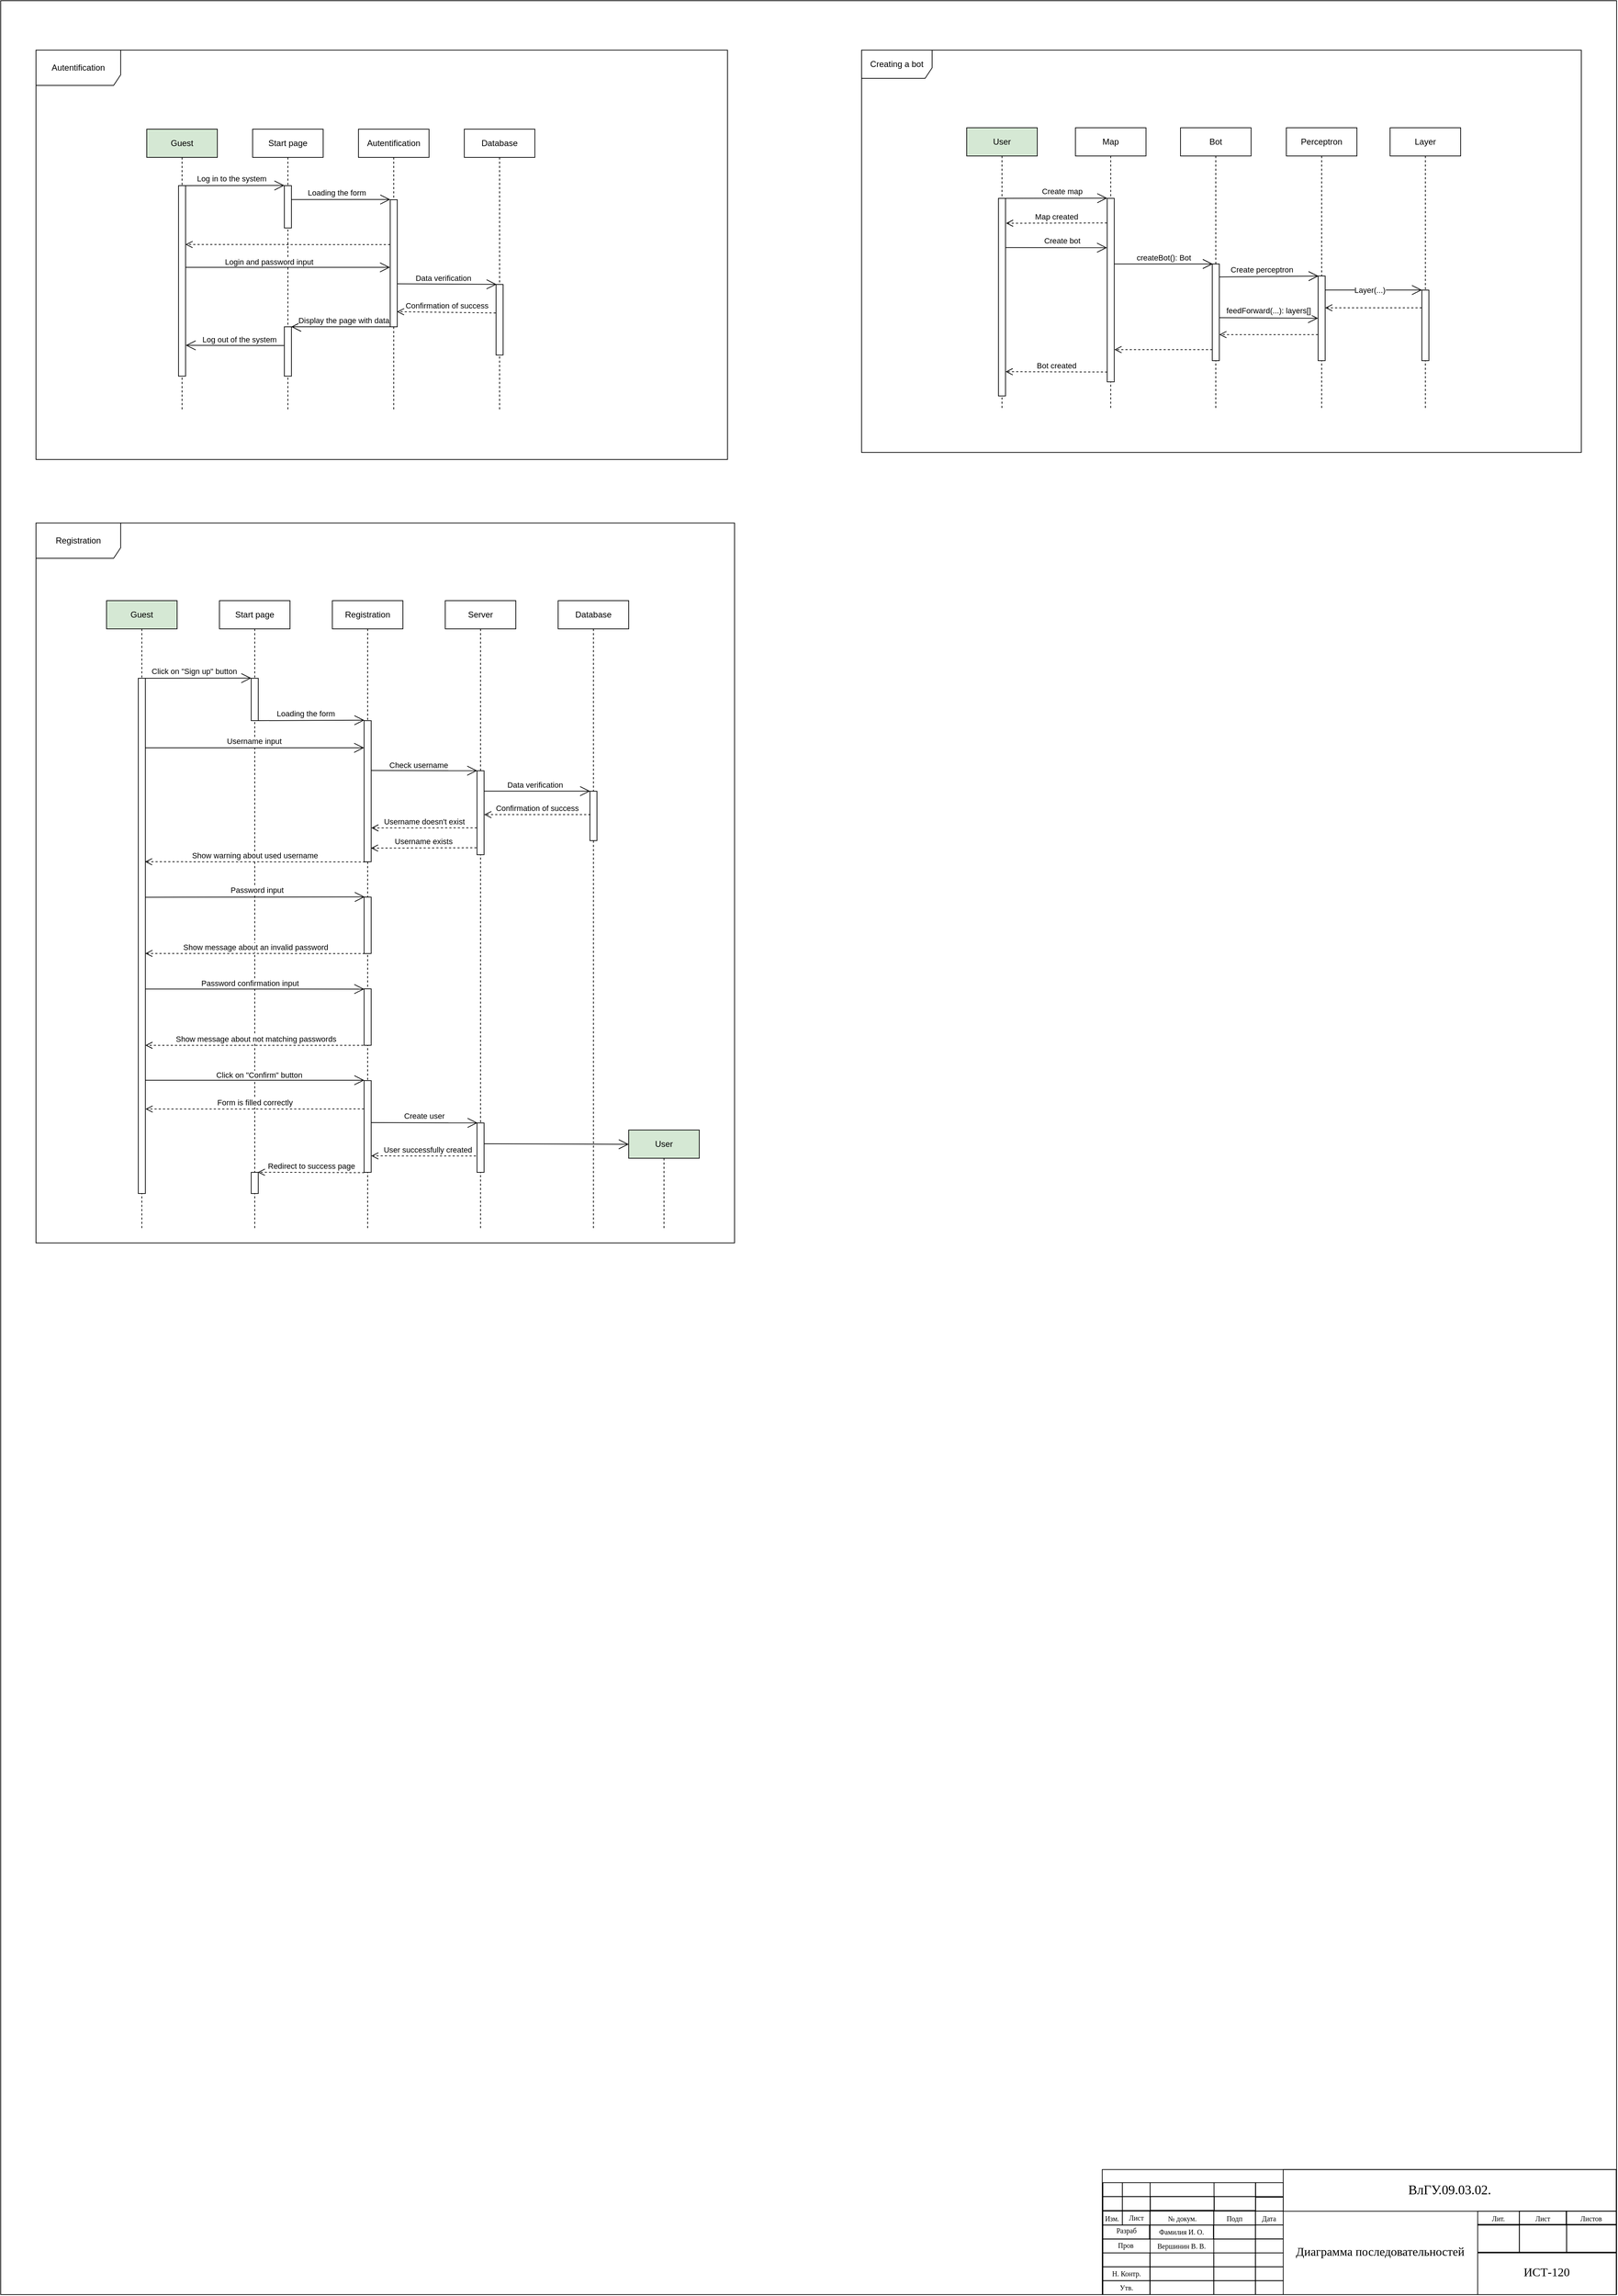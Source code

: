 <mxfile version="20.5.1" type="github">
  <diagram id="C5RBs43oDa-KdzZeNtuy" name="Page-1">
    <mxGraphModel dx="2076" dy="1142" grid="1" gridSize="10" guides="1" tooltips="1" connect="1" arrows="1" fold="1" page="1" pageScale="1" pageWidth="2339" pageHeight="3300" math="0" shadow="0">
      <root>
        <mxCell id="WIyWlLk6GJQsqaUBKTNV-0" />
        <mxCell id="WIyWlLk6GJQsqaUBKTNV-1" parent="WIyWlLk6GJQsqaUBKTNV-0" />
        <mxCell id="TKF7dKA5Q2aCV54tY_aQ-0" value="" style="group;movable=1;resizable=1;rotatable=1;deletable=1;editable=1;connectable=1;" parent="WIyWlLk6GJQsqaUBKTNV-1" vertex="1" connectable="0">
          <mxGeometry x="30" y="20" width="2290.006" height="3250.028" as="geometry" />
        </mxCell>
        <mxCell id="TKF7dKA5Q2aCV54tY_aQ-1" value="" style="rounded=0;whiteSpace=wrap;html=1;fillColor=none;movable=0;resizable=0;rotatable=0;deletable=0;editable=0;connectable=0;" parent="TKF7dKA5Q2aCV54tY_aQ-0" vertex="1">
          <mxGeometry width="2290" height="3250" as="geometry" />
        </mxCell>
        <mxCell id="TKF7dKA5Q2aCV54tY_aQ-2" value="" style="rounded=0;whiteSpace=wrap;html=1;fillColor=none;movable=0;resizable=0;rotatable=0;deletable=0;editable=0;connectable=0;" parent="TKF7dKA5Q2aCV54tY_aQ-0" vertex="1">
          <mxGeometry x="1561.11" y="3072.86" width="728.35" height="177.165" as="geometry" />
        </mxCell>
        <mxCell id="TKF7dKA5Q2aCV54tY_aQ-3" value="" style="rounded=0;whiteSpace=wrap;html=1;fillColor=none;movable=0;resizable=0;rotatable=0;deletable=0;editable=0;connectable=0;" parent="TKF7dKA5Q2aCV54tY_aQ-0" vertex="1">
          <mxGeometry x="1562.01" y="3111.16" width="27.559" height="19.685" as="geometry" />
        </mxCell>
        <mxCell id="TKF7dKA5Q2aCV54tY_aQ-4" value="" style="rounded=0;whiteSpace=wrap;html=1;fillColor=none;movable=0;resizable=0;rotatable=0;deletable=0;editable=0;connectable=0;" parent="TKF7dKA5Q2aCV54tY_aQ-0" vertex="1">
          <mxGeometry x="1562.0" y="3131.67" width="27.559" height="19.685" as="geometry" />
        </mxCell>
        <mxCell id="TKF7dKA5Q2aCV54tY_aQ-5" value="" style="rounded=0;whiteSpace=wrap;html=1;fillColor=none;movable=0;resizable=0;rotatable=0;deletable=0;editable=0;connectable=0;" parent="TKF7dKA5Q2aCV54tY_aQ-0" vertex="1">
          <mxGeometry x="1562.01" y="3091.47" width="27.559" height="19.685" as="geometry" />
        </mxCell>
        <mxCell id="TKF7dKA5Q2aCV54tY_aQ-6" value="" style="rounded=0;whiteSpace=wrap;html=1;fillColor=none;movable=0;resizable=0;rotatable=0;deletable=0;editable=0;connectable=0;" parent="TKF7dKA5Q2aCV54tY_aQ-0" vertex="1">
          <mxGeometry x="1589.57" y="3111.16" width="39.37" height="19.685" as="geometry" />
        </mxCell>
        <mxCell id="TKF7dKA5Q2aCV54tY_aQ-7" value="" style="rounded=0;whiteSpace=wrap;html=1;fillColor=none;movable=0;resizable=0;rotatable=0;deletable=0;editable=0;connectable=0;" parent="TKF7dKA5Q2aCV54tY_aQ-0" vertex="1">
          <mxGeometry x="1589.56" y="3131.67" width="39.37" height="19.685" as="geometry" />
        </mxCell>
        <mxCell id="TKF7dKA5Q2aCV54tY_aQ-8" value="" style="rounded=0;whiteSpace=wrap;html=1;fillColor=none;movable=0;resizable=0;rotatable=0;deletable=0;editable=0;connectable=0;" parent="TKF7dKA5Q2aCV54tY_aQ-0" vertex="1">
          <mxGeometry x="1589.57" y="3091.47" width="39.37" height="19.685" as="geometry" />
        </mxCell>
        <mxCell id="TKF7dKA5Q2aCV54tY_aQ-9" value="" style="rounded=0;whiteSpace=wrap;html=1;fillColor=none;movable=0;resizable=0;rotatable=0;deletable=0;editable=0;connectable=0;" parent="TKF7dKA5Q2aCV54tY_aQ-0" vertex="1">
          <mxGeometry x="1628.94" y="3111.16" width="90.551" height="19.685" as="geometry" />
        </mxCell>
        <mxCell id="TKF7dKA5Q2aCV54tY_aQ-10" value="" style="rounded=0;whiteSpace=wrap;html=1;fillColor=none;movable=0;resizable=0;rotatable=0;deletable=0;editable=0;connectable=0;" parent="TKF7dKA5Q2aCV54tY_aQ-0" vertex="1">
          <mxGeometry x="1629.28" y="3110.94" width="90.551" height="19.685" as="geometry" />
        </mxCell>
        <mxCell id="TKF7dKA5Q2aCV54tY_aQ-11" value="" style="rounded=0;whiteSpace=wrap;html=1;fillColor=none;movable=0;resizable=0;rotatable=0;deletable=0;editable=0;connectable=0;" parent="TKF7dKA5Q2aCV54tY_aQ-0" vertex="1">
          <mxGeometry x="1628.94" y="3091.47" width="90.551" height="19.685" as="geometry" />
        </mxCell>
        <mxCell id="TKF7dKA5Q2aCV54tY_aQ-12" value="" style="rounded=0;whiteSpace=wrap;html=1;fillColor=none;movable=0;resizable=0;rotatable=0;deletable=0;editable=0;connectable=0;" parent="TKF7dKA5Q2aCV54tY_aQ-0" vertex="1">
          <mxGeometry x="1719.49" y="3111.16" width="59.055" height="19.685" as="geometry" />
        </mxCell>
        <mxCell id="TKF7dKA5Q2aCV54tY_aQ-13" value="" style="rounded=0;whiteSpace=wrap;html=1;fillColor=none;movable=0;resizable=0;rotatable=0;deletable=0;editable=0;connectable=0;" parent="TKF7dKA5Q2aCV54tY_aQ-0" vertex="1">
          <mxGeometry x="1719.14" y="3131.67" width="59.055" height="19.685" as="geometry" />
        </mxCell>
        <mxCell id="TKF7dKA5Q2aCV54tY_aQ-14" value="" style="rounded=0;whiteSpace=wrap;html=1;fillColor=none;movable=0;resizable=0;rotatable=0;deletable=0;editable=0;connectable=0;" parent="TKF7dKA5Q2aCV54tY_aQ-0" vertex="1">
          <mxGeometry x="1719.49" y="3091.47" width="59.055" height="19.685" as="geometry" />
        </mxCell>
        <mxCell id="TKF7dKA5Q2aCV54tY_aQ-15" value="" style="rounded=0;whiteSpace=wrap;html=1;fillColor=none;movable=0;resizable=0;rotatable=0;deletable=0;editable=0;connectable=0;" parent="TKF7dKA5Q2aCV54tY_aQ-0" vertex="1">
          <mxGeometry x="1778.21" y="3112" width="39.37" height="19.685" as="geometry" />
        </mxCell>
        <mxCell id="TKF7dKA5Q2aCV54tY_aQ-16" value="" style="rounded=0;whiteSpace=wrap;html=1;fillColor=none;movable=0;resizable=0;rotatable=0;deletable=0;editable=0;connectable=0;" parent="TKF7dKA5Q2aCV54tY_aQ-0" vertex="1">
          <mxGeometry x="1778.2" y="3131.67" width="39.37" height="19.685" as="geometry" />
        </mxCell>
        <mxCell id="TKF7dKA5Q2aCV54tY_aQ-17" value="" style="rounded=0;whiteSpace=wrap;html=1;fillColor=none;movable=0;resizable=0;rotatable=0;deletable=0;editable=0;connectable=0;" parent="TKF7dKA5Q2aCV54tY_aQ-0" vertex="1">
          <mxGeometry x="1778.19" y="3091.47" width="39.37" height="19.685" as="geometry" />
        </mxCell>
        <mxCell id="TKF7dKA5Q2aCV54tY_aQ-18" value="" style="rounded=0;whiteSpace=wrap;html=1;fillColor=none;movable=0;resizable=0;rotatable=0;deletable=0;editable=0;connectable=0;" parent="TKF7dKA5Q2aCV54tY_aQ-0" vertex="1">
          <mxGeometry x="1817.56" y="3072.86" width="472.43" height="59.055" as="geometry" />
        </mxCell>
        <mxCell id="TKF7dKA5Q2aCV54tY_aQ-19" value="Изм." style="text;html=1;strokeColor=none;fillColor=none;align=center;verticalAlign=middle;whiteSpace=wrap;rounded=0;fontFamily=Times New Roman;fontSize=10;movable=0;resizable=0;rotatable=0;deletable=0;editable=0;connectable=0;" parent="TKF7dKA5Q2aCV54tY_aQ-0" vertex="1">
          <mxGeometry x="1561.11" y="3131.66" width="27.559" height="19.685" as="geometry" />
        </mxCell>
        <mxCell id="TKF7dKA5Q2aCV54tY_aQ-20" value="Лист" style="text;html=1;strokeColor=none;fillColor=none;align=center;verticalAlign=middle;whiteSpace=wrap;rounded=0;fontFamily=Times New Roman;fontSize=10;movable=0;resizable=0;rotatable=0;deletable=0;editable=0;connectable=0;" parent="TKF7dKA5Q2aCV54tY_aQ-0" vertex="1">
          <mxGeometry x="1589.91" y="3130.85" width="39.37" height="19.685" as="geometry" />
        </mxCell>
        <mxCell id="TKF7dKA5Q2aCV54tY_aQ-21" value="№ докум." style="text;html=1;strokeColor=none;fillColor=none;align=center;verticalAlign=middle;whiteSpace=wrap;rounded=0;fontFamily=Times New Roman;fontSize=10;movable=0;resizable=0;rotatable=0;deletable=0;editable=0;connectable=0;" parent="TKF7dKA5Q2aCV54tY_aQ-0" vertex="1">
          <mxGeometry x="1629.28" y="3131.66" width="90.551" height="19.68" as="geometry" />
        </mxCell>
        <mxCell id="TKF7dKA5Q2aCV54tY_aQ-22" value="Подп" style="text;html=1;strokeColor=none;fillColor=none;align=center;verticalAlign=middle;whiteSpace=wrap;rounded=0;fontFamily=Times New Roman;fontSize=10;movable=0;resizable=0;rotatable=0;deletable=0;editable=0;connectable=0;" parent="TKF7dKA5Q2aCV54tY_aQ-0" vertex="1">
          <mxGeometry x="1718.59" y="3131.93" width="59.055" height="19.68" as="geometry" />
        </mxCell>
        <mxCell id="TKF7dKA5Q2aCV54tY_aQ-23" value="Дата" style="text;html=1;strokeColor=none;fillColor=none;align=center;verticalAlign=middle;whiteSpace=wrap;rounded=0;fontFamily=Times New Roman;fontSize=10;movable=0;resizable=0;rotatable=0;deletable=0;editable=0;connectable=0;" parent="TKF7dKA5Q2aCV54tY_aQ-0" vertex="1">
          <mxGeometry x="1778.19" y="3131.93" width="39.37" height="19.685" as="geometry" />
        </mxCell>
        <mxCell id="TKF7dKA5Q2aCV54tY_aQ-24" value="" style="rounded=0;whiteSpace=wrap;html=1;fillColor=none;movable=0;resizable=0;rotatable=0;deletable=0;editable=0;connectable=0;" parent="TKF7dKA5Q2aCV54tY_aQ-0" vertex="1">
          <mxGeometry x="1562" y="3151.6" width="66.929" height="19.68" as="geometry" />
        </mxCell>
        <mxCell id="TKF7dKA5Q2aCV54tY_aQ-25" value="" style="rounded=0;whiteSpace=wrap;html=1;fillColor=none;movable=0;resizable=0;rotatable=0;deletable=0;editable=0;connectable=0;" parent="TKF7dKA5Q2aCV54tY_aQ-0" vertex="1">
          <mxGeometry x="1562" y="3171.28" width="66.929" height="19.68" as="geometry" />
        </mxCell>
        <mxCell id="TKF7dKA5Q2aCV54tY_aQ-26" value="" style="rounded=0;whiteSpace=wrap;html=1;fillColor=none;movable=0;resizable=0;rotatable=0;deletable=0;editable=0;connectable=0;" parent="TKF7dKA5Q2aCV54tY_aQ-0" vertex="1">
          <mxGeometry x="1562" y="3190.96" width="66.929" height="19.68" as="geometry" />
        </mxCell>
        <mxCell id="TKF7dKA5Q2aCV54tY_aQ-27" value="" style="rounded=0;whiteSpace=wrap;html=1;fillColor=none;movable=0;resizable=0;rotatable=0;deletable=0;editable=0;connectable=0;" parent="TKF7dKA5Q2aCV54tY_aQ-0" vertex="1">
          <mxGeometry x="1562" y="3210.64" width="66.929" height="19.68" as="geometry" />
        </mxCell>
        <mxCell id="TKF7dKA5Q2aCV54tY_aQ-28" value="" style="rounded=0;whiteSpace=wrap;html=1;fillColor=none;movable=0;resizable=0;rotatable=0;deletable=0;editable=0;connectable=0;" parent="TKF7dKA5Q2aCV54tY_aQ-0" vertex="1">
          <mxGeometry x="1562" y="3230.32" width="66.929" height="19.68" as="geometry" />
        </mxCell>
        <mxCell id="TKF7dKA5Q2aCV54tY_aQ-29" value="" style="rounded=0;whiteSpace=wrap;html=1;fillColor=none;movable=0;resizable=0;rotatable=0;deletable=0;editable=0;connectable=0;" parent="TKF7dKA5Q2aCV54tY_aQ-0" vertex="1">
          <mxGeometry x="1628.6" y="3131.67" width="90.551" height="19.68" as="geometry" />
        </mxCell>
        <mxCell id="TKF7dKA5Q2aCV54tY_aQ-30" value="" style="rounded=0;whiteSpace=wrap;html=1;fillColor=none;movable=0;resizable=0;rotatable=0;deletable=0;editable=0;connectable=0;" parent="TKF7dKA5Q2aCV54tY_aQ-0" vertex="1">
          <mxGeometry x="1628.59" y="3190.96" width="90.551" height="19.68" as="geometry" />
        </mxCell>
        <mxCell id="TKF7dKA5Q2aCV54tY_aQ-31" value="" style="rounded=0;whiteSpace=wrap;html=1;fillColor=none;movable=0;resizable=0;rotatable=0;deletable=0;editable=0;connectable=0;" parent="TKF7dKA5Q2aCV54tY_aQ-0" vertex="1">
          <mxGeometry x="1628.59" y="3210.64" width="90.551" height="19.68" as="geometry" />
        </mxCell>
        <mxCell id="TKF7dKA5Q2aCV54tY_aQ-32" value="" style="rounded=0;whiteSpace=wrap;html=1;fillColor=none;movable=0;resizable=0;rotatable=0;deletable=0;editable=0;connectable=0;" parent="TKF7dKA5Q2aCV54tY_aQ-0" vertex="1">
          <mxGeometry x="1628.59" y="3230.32" width="90.551" height="19.68" as="geometry" />
        </mxCell>
        <mxCell id="TKF7dKA5Q2aCV54tY_aQ-33" value="" style="rounded=0;whiteSpace=wrap;html=1;fillColor=none;movable=0;resizable=0;rotatable=0;deletable=0;editable=0;connectable=0;" parent="TKF7dKA5Q2aCV54tY_aQ-0" vertex="1">
          <mxGeometry x="1719.15" y="3151.61" width="59.055" height="19.68" as="geometry" />
        </mxCell>
        <mxCell id="TKF7dKA5Q2aCV54tY_aQ-34" value="" style="rounded=0;whiteSpace=wrap;html=1;fillColor=none;movable=0;resizable=0;rotatable=0;deletable=0;editable=0;connectable=0;" parent="TKF7dKA5Q2aCV54tY_aQ-0" vertex="1">
          <mxGeometry x="1719.14" y="3171.28" width="59.055" height="19.68" as="geometry" />
        </mxCell>
        <mxCell id="TKF7dKA5Q2aCV54tY_aQ-35" value="" style="rounded=0;whiteSpace=wrap;html=1;fillColor=none;movable=0;resizable=0;rotatable=0;deletable=0;editable=0;connectable=0;" parent="TKF7dKA5Q2aCV54tY_aQ-0" vertex="1">
          <mxGeometry x="1719.14" y="3190.96" width="59.055" height="19.68" as="geometry" />
        </mxCell>
        <mxCell id="TKF7dKA5Q2aCV54tY_aQ-36" value="" style="rounded=0;whiteSpace=wrap;html=1;fillColor=none;movable=0;resizable=0;rotatable=0;deletable=0;editable=0;connectable=0;" parent="TKF7dKA5Q2aCV54tY_aQ-0" vertex="1">
          <mxGeometry x="1719.14" y="3210.64" width="59.055" height="19.68" as="geometry" />
        </mxCell>
        <mxCell id="TKF7dKA5Q2aCV54tY_aQ-37" value="" style="rounded=0;whiteSpace=wrap;html=1;fillColor=none;movable=0;resizable=0;rotatable=0;deletable=0;editable=0;connectable=0;" parent="TKF7dKA5Q2aCV54tY_aQ-0" vertex="1">
          <mxGeometry x="1719.14" y="3230.32" width="59.055" height="19.68" as="geometry" />
        </mxCell>
        <mxCell id="TKF7dKA5Q2aCV54tY_aQ-38" value="" style="rounded=0;whiteSpace=wrap;html=1;fillColor=none;movable=0;resizable=0;rotatable=0;deletable=0;editable=0;connectable=0;" parent="TKF7dKA5Q2aCV54tY_aQ-0" vertex="1">
          <mxGeometry x="1778.19" y="3151.35" width="39.37" height="19.68" as="geometry" />
        </mxCell>
        <mxCell id="TKF7dKA5Q2aCV54tY_aQ-39" value="" style="rounded=0;whiteSpace=wrap;html=1;fillColor=none;movable=0;resizable=0;rotatable=0;deletable=0;editable=0;connectable=0;" parent="TKF7dKA5Q2aCV54tY_aQ-0" vertex="1">
          <mxGeometry x="1778.2" y="3171.28" width="39.37" height="19.68" as="geometry" />
        </mxCell>
        <mxCell id="TKF7dKA5Q2aCV54tY_aQ-40" value="" style="rounded=0;whiteSpace=wrap;html=1;fillColor=none;movable=0;resizable=0;rotatable=0;deletable=0;editable=0;connectable=0;" parent="TKF7dKA5Q2aCV54tY_aQ-0" vertex="1">
          <mxGeometry x="1778.2" y="3190.96" width="39.37" height="19.68" as="geometry" />
        </mxCell>
        <mxCell id="TKF7dKA5Q2aCV54tY_aQ-41" value="" style="rounded=0;whiteSpace=wrap;html=1;fillColor=none;movable=0;resizable=0;rotatable=0;deletable=0;editable=0;connectable=0;" parent="TKF7dKA5Q2aCV54tY_aQ-0" vertex="1">
          <mxGeometry x="1778.2" y="3210.64" width="39.37" height="19.68" as="geometry" />
        </mxCell>
        <mxCell id="TKF7dKA5Q2aCV54tY_aQ-42" value="" style="rounded=0;whiteSpace=wrap;html=1;fillColor=none;movable=0;resizable=0;rotatable=0;deletable=0;editable=0;connectable=0;" parent="TKF7dKA5Q2aCV54tY_aQ-0" vertex="1">
          <mxGeometry x="1778.2" y="3230.32" width="39.37" height="19.68" as="geometry" />
        </mxCell>
        <mxCell id="TKF7dKA5Q2aCV54tY_aQ-43" value="" style="rounded=0;whiteSpace=wrap;html=1;fontFamily=Times New Roman;fontSize=10;fillColor=none;movable=0;resizable=0;rotatable=0;deletable=0;editable=0;connectable=0;" parent="TKF7dKA5Q2aCV54tY_aQ-0" vertex="1">
          <mxGeometry x="2218.59" y="3131.68" width="70.866" height="19.685" as="geometry" />
        </mxCell>
        <mxCell id="TKF7dKA5Q2aCV54tY_aQ-44" value="" style="rounded=0;whiteSpace=wrap;html=1;fontFamily=Times New Roman;fontSize=10;fillColor=none;movable=0;resizable=0;rotatable=0;deletable=0;editable=0;connectable=0;" parent="TKF7dKA5Q2aCV54tY_aQ-0" vertex="1">
          <mxGeometry x="2219.14" y="3150.53" width="70.866" height="39.37" as="geometry" />
        </mxCell>
        <mxCell id="TKF7dKA5Q2aCV54tY_aQ-45" value="" style="rounded=0;whiteSpace=wrap;html=1;fontFamily=Times New Roman;fontSize=10;fillColor=none;movable=0;resizable=0;rotatable=0;deletable=0;editable=0;connectable=0;" parent="TKF7dKA5Q2aCV54tY_aQ-0" vertex="1">
          <mxGeometry x="2152.23" y="3131.68" width="66.929" height="19.685" as="geometry" />
        </mxCell>
        <mxCell id="TKF7dKA5Q2aCV54tY_aQ-46" value="" style="rounded=0;whiteSpace=wrap;html=1;fontFamily=Times New Roman;fontSize=10;fillColor=none;movable=0;resizable=0;rotatable=0;deletable=0;editable=0;connectable=0;" parent="TKF7dKA5Q2aCV54tY_aQ-0" vertex="1">
          <mxGeometry x="2152.21" y="3150.53" width="66.929" height="39.37" as="geometry" />
        </mxCell>
        <mxCell id="TKF7dKA5Q2aCV54tY_aQ-47" value="" style="rounded=0;whiteSpace=wrap;html=1;fontFamily=Times New Roman;fontSize=10;fillColor=none;movable=0;resizable=0;rotatable=0;deletable=0;editable=0;connectable=0;" parent="TKF7dKA5Q2aCV54tY_aQ-0" vertex="1">
          <mxGeometry x="2093.18" y="3131.92" width="59.055" height="19.685" as="geometry" />
        </mxCell>
        <mxCell id="TKF7dKA5Q2aCV54tY_aQ-48" value="" style="rounded=0;whiteSpace=wrap;html=1;fontFamily=Times New Roman;fontSize=10;fillColor=none;movable=0;resizable=0;rotatable=0;deletable=0;editable=0;connectable=0;" parent="TKF7dKA5Q2aCV54tY_aQ-0" vertex="1">
          <mxGeometry x="2093.16" y="3150.53" width="59.05" height="39.37" as="geometry" />
        </mxCell>
        <mxCell id="TKF7dKA5Q2aCV54tY_aQ-49" value="" style="rounded=0;whiteSpace=wrap;html=1;fontFamily=Times New Roman;fontSize=10;fillColor=none;movable=0;resizable=0;rotatable=0;deletable=0;editable=0;connectable=0;" parent="TKF7dKA5Q2aCV54tY_aQ-0" vertex="1">
          <mxGeometry x="2093.14" y="3190.97" width="196.85" height="59.055" as="geometry" />
        </mxCell>
        <mxCell id="TKF7dKA5Q2aCV54tY_aQ-50" value="Разраб" style="text;html=1;strokeColor=none;fillColor=none;align=center;verticalAlign=middle;whiteSpace=wrap;rounded=0;fontFamily=Times New Roman;fontSize=10;movable=0;resizable=0;rotatable=0;deletable=0;editable=0;connectable=0;" parent="TKF7dKA5Q2aCV54tY_aQ-0" vertex="1">
          <mxGeometry x="1562.35" y="3149.47" width="66.929" height="19.68" as="geometry" />
        </mxCell>
        <mxCell id="TKF7dKA5Q2aCV54tY_aQ-51" value="Пров" style="text;html=1;strokeColor=none;fillColor=none;align=center;verticalAlign=middle;whiteSpace=wrap;rounded=0;fontFamily=Times New Roman;fontSize=10;movable=0;resizable=0;rotatable=0;deletable=0;editable=0;connectable=0;" parent="TKF7dKA5Q2aCV54tY_aQ-0" vertex="1">
          <mxGeometry x="1561.107" y="3170.217" width="66.929" height="19.68" as="geometry" />
        </mxCell>
        <mxCell id="TKF7dKA5Q2aCV54tY_aQ-52" value="Н. Контр." style="text;html=1;strokeColor=none;fillColor=none;align=center;verticalAlign=middle;whiteSpace=wrap;rounded=0;fontFamily=Times New Roman;fontSize=10;movable=0;resizable=0;rotatable=0;deletable=0;editable=0;connectable=0;" parent="TKF7dKA5Q2aCV54tY_aQ-0" vertex="1">
          <mxGeometry x="1562.001" y="3210.641" width="66.929" height="19.68" as="geometry" />
        </mxCell>
        <mxCell id="TKF7dKA5Q2aCV54tY_aQ-53" value="Утв." style="text;html=1;strokeColor=none;fillColor=none;align=center;verticalAlign=middle;whiteSpace=wrap;rounded=0;fontFamily=Times New Roman;fontSize=10;movable=0;resizable=0;rotatable=0;deletable=0;editable=0;connectable=0;" parent="TKF7dKA5Q2aCV54tY_aQ-0" vertex="1">
          <mxGeometry x="1562.008" y="3230.348" width="66.929" height="19.68" as="geometry" />
        </mxCell>
        <mxCell id="TKF7dKA5Q2aCV54tY_aQ-54" value="Лит." style="text;html=1;strokeColor=none;fillColor=none;align=center;verticalAlign=middle;whiteSpace=wrap;rounded=0;fontFamily=Times New Roman;fontSize=10;movable=0;resizable=0;rotatable=0;deletable=0;editable=0;connectable=0;" parent="TKF7dKA5Q2aCV54tY_aQ-0" vertex="1">
          <mxGeometry x="2093.18" y="3131.93" width="59.055" height="19.68" as="geometry" />
        </mxCell>
        <mxCell id="TKF7dKA5Q2aCV54tY_aQ-55" value="Лист" style="text;html=1;strokeColor=none;fillColor=none;align=center;verticalAlign=middle;whiteSpace=wrap;rounded=0;fontFamily=Times New Roman;fontSize=10;movable=0;resizable=0;rotatable=0;deletable=0;editable=0;connectable=0;" parent="TKF7dKA5Q2aCV54tY_aQ-0" vertex="1">
          <mxGeometry x="2152.232" y="3131.682" width="66.929" height="19.68" as="geometry" />
        </mxCell>
        <mxCell id="TKF7dKA5Q2aCV54tY_aQ-56" value="Листов" style="text;html=1;strokeColor=none;fillColor=none;align=center;verticalAlign=middle;whiteSpace=wrap;rounded=0;fontFamily=Times New Roman;fontSize=10;movable=0;resizable=0;rotatable=0;deletable=0;editable=0;connectable=0;" parent="TKF7dKA5Q2aCV54tY_aQ-0" vertex="1">
          <mxGeometry x="2219.16" y="3131.68" width="69.75" height="19.68" as="geometry" />
        </mxCell>
        <mxCell id="TKF7dKA5Q2aCV54tY_aQ-57" value="" style="rounded=0;whiteSpace=wrap;html=1;fillColor=none;movable=0;resizable=0;rotatable=0;deletable=0;editable=0;connectable=0;" parent="TKF7dKA5Q2aCV54tY_aQ-0" vertex="1">
          <mxGeometry x="1628.04" y="3151.61" width="90.551" height="19.685" as="geometry" />
        </mxCell>
        <mxCell id="TKF7dKA5Q2aCV54tY_aQ-58" value="Вершинин В. В." style="text;html=1;strokeColor=none;fillColor=none;align=center;verticalAlign=middle;whiteSpace=wrap;rounded=0;fontFamily=Times New Roman;fontSize=10;movable=0;resizable=0;rotatable=0;deletable=0;editable=0;connectable=0;" parent="TKF7dKA5Q2aCV54tY_aQ-0" vertex="1">
          <mxGeometry x="1629.28" y="3171.03" width="88.74" height="19.68" as="geometry" />
        </mxCell>
        <mxCell id="TKF7dKA5Q2aCV54tY_aQ-59" value="Фамилия И. О." style="text;html=1;strokeColor=none;fillColor=none;align=center;verticalAlign=middle;whiteSpace=wrap;rounded=0;fontFamily=Times New Roman;fontSize=10;movable=0;resizable=0;rotatable=0;deletable=0;editable=0;connectable=0;" parent="TKF7dKA5Q2aCV54tY_aQ-0" vertex="1">
          <mxGeometry x="1628.597" y="3151.337" width="88.74" height="19.68" as="geometry" />
        </mxCell>
        <mxCell id="TKF7dKA5Q2aCV54tY_aQ-60" value="&lt;span style=&quot;font-size: 14.0pt ; line-height: 150% ; font-family: &amp;quot;times new roman&amp;quot; , serif&quot;&gt;ВлГУ.09.03.02.&lt;/span&gt;" style="text;html=1;strokeColor=none;fillColor=none;align=center;verticalAlign=middle;whiteSpace=wrap;rounded=0;fontFamily=Times New Roman;fontSize=10;movable=0;resizable=0;rotatable=0;deletable=0;editable=0;connectable=0;" parent="TKF7dKA5Q2aCV54tY_aQ-0" vertex="1">
          <mxGeometry x="1817.56" y="3072.86" width="471.33" height="56.74" as="geometry" />
        </mxCell>
        <mxCell id="TKF7dKA5Q2aCV54tY_aQ-61" value="&lt;font style=&quot;font-size: 17px;&quot;&gt;ИСТ-120&lt;/font&gt;" style="text;html=1;strokeColor=none;fillColor=none;align=center;verticalAlign=middle;whiteSpace=wrap;rounded=0;fontFamily=Times New Roman;fontSize=10;movable=0;resizable=0;rotatable=0;deletable=0;editable=0;connectable=0;" parent="TKF7dKA5Q2aCV54tY_aQ-0" vertex="1">
          <mxGeometry x="2093.18" y="3189.9" width="195.71" height="57.81" as="geometry" />
        </mxCell>
        <mxCell id="TKF7dKA5Q2aCV54tY_aQ-62" value="&lt;font style=&quot;font-size: 17px&quot;&gt;Диаграмма последовательностей&lt;br&gt;&lt;/font&gt;" style="text;html=1;strokeColor=none;fillColor=none;align=center;verticalAlign=middle;whiteSpace=wrap;rounded=0;fontFamily=Times New Roman;fontSize=10;movable=0;resizable=0;rotatable=0;deletable=0;editable=0;connectable=0;" parent="TKF7dKA5Q2aCV54tY_aQ-0" vertex="1">
          <mxGeometry x="1817.58" y="3131.93" width="274.46" height="116.09" as="geometry" />
        </mxCell>
        <mxCell id="MY5WHlQzB3We_lp6xytC-0" value="Creating a bot" style="shape=umlFrame;whiteSpace=wrap;html=1;strokeColor=#000000;movable=1;resizable=1;rotatable=1;deletable=1;editable=1;connectable=1;width=100;height=40;" parent="TKF7dKA5Q2aCV54tY_aQ-0" vertex="1">
          <mxGeometry x="1220" y="70" width="1020" height="570" as="geometry" />
        </mxCell>
        <mxCell id="MY5WHlQzB3We_lp6xytC-1" value="User" style="shape=umlLifeline;perimeter=lifelinePerimeter;whiteSpace=wrap;html=1;container=1;collapsible=0;recursiveResize=0;outlineConnect=0;fillColor=#d5e8d4;strokeColor=#000000;" parent="TKF7dKA5Q2aCV54tY_aQ-0" vertex="1">
          <mxGeometry x="1369" y="180" width="100" height="400" as="geometry" />
        </mxCell>
        <mxCell id="MY5WHlQzB3We_lp6xytC-2" value="" style="html=1;points=[];perimeter=orthogonalPerimeter;strokeColor=#000000;" parent="MY5WHlQzB3We_lp6xytC-1" vertex="1">
          <mxGeometry x="45" y="100" width="10" height="280" as="geometry" />
        </mxCell>
        <mxCell id="MY5WHlQzB3We_lp6xytC-24" value="Bot" style="shape=umlLifeline;perimeter=lifelinePerimeter;whiteSpace=wrap;html=1;container=1;collapsible=0;recursiveResize=0;outlineConnect=0;strokeColor=#000000;" parent="TKF7dKA5Q2aCV54tY_aQ-0" vertex="1">
          <mxGeometry x="1672" y="180" width="100" height="400" as="geometry" />
        </mxCell>
        <mxCell id="MY5WHlQzB3We_lp6xytC-27" value="" style="html=1;points=[];perimeter=orthogonalPerimeter;" parent="MY5WHlQzB3We_lp6xytC-24" vertex="1">
          <mxGeometry x="45" y="193" width="10" height="137" as="geometry" />
        </mxCell>
        <mxCell id="MY5WHlQzB3We_lp6xytC-25" value="Map" style="shape=umlLifeline;perimeter=lifelinePerimeter;whiteSpace=wrap;html=1;container=1;collapsible=0;recursiveResize=0;outlineConnect=0;" parent="TKF7dKA5Q2aCV54tY_aQ-0" vertex="1">
          <mxGeometry x="1523.11" y="180" width="100" height="400" as="geometry" />
        </mxCell>
        <mxCell id="MY5WHlQzB3We_lp6xytC-26" value="" style="html=1;points=[];perimeter=orthogonalPerimeter;" parent="MY5WHlQzB3We_lp6xytC-25" vertex="1">
          <mxGeometry x="44.99" y="100" width="10" height="260" as="geometry" />
        </mxCell>
        <mxCell id="MY5WHlQzB3We_lp6xytC-28" value="" style="endArrow=open;endFill=1;endSize=12;html=1;rounded=0;exitX=0.908;exitY=0;exitDx=0;exitDy=0;exitPerimeter=0;entryX=0.003;entryY=-0.001;entryDx=0;entryDy=0;entryPerimeter=0;" parent="TKF7dKA5Q2aCV54tY_aQ-0" source="MY5WHlQzB3We_lp6xytC-2" target="MY5WHlQzB3We_lp6xytC-26" edge="1">
          <mxGeometry width="160" relative="1" as="geometry">
            <mxPoint x="1365.26" y="299" as="sourcePoint" />
            <mxPoint x="1505.66" y="298.9" as="targetPoint" />
          </mxGeometry>
        </mxCell>
        <mxCell id="MY5WHlQzB3We_lp6xytC-29" value="Create map" style="edgeLabel;html=1;align=center;verticalAlign=middle;resizable=0;points=[];" parent="MY5WHlQzB3We_lp6xytC-28" vertex="1" connectable="0">
          <mxGeometry x="0.207" relative="1" as="geometry">
            <mxPoint x="-7" y="-10" as="offset" />
          </mxGeometry>
        </mxCell>
        <mxCell id="MY5WHlQzB3We_lp6xytC-30" value="createBot(): Bot" style="html=1;verticalAlign=bottom;endArrow=open;endSize=12;rounded=0;entryX=0.074;entryY=0;entryDx=0;entryDy=0;entryPerimeter=0;" parent="TKF7dKA5Q2aCV54tY_aQ-0" source="MY5WHlQzB3We_lp6xytC-26" target="MY5WHlQzB3We_lp6xytC-27" edge="1">
          <mxGeometry relative="1" as="geometry">
            <mxPoint x="1579" y="373" as="sourcePoint" />
            <mxPoint x="1662" y="349" as="targetPoint" />
          </mxGeometry>
        </mxCell>
        <mxCell id="MY5WHlQzB3We_lp6xytC-31" value="Perceptron" style="shape=umlLifeline;perimeter=lifelinePerimeter;whiteSpace=wrap;html=1;container=1;collapsible=0;recursiveResize=0;outlineConnect=0;strokeColor=#000000;" parent="TKF7dKA5Q2aCV54tY_aQ-0" vertex="1">
          <mxGeometry x="1822" y="180" width="100" height="400" as="geometry" />
        </mxCell>
        <mxCell id="MY5WHlQzB3We_lp6xytC-32" value="" style="html=1;points=[];perimeter=orthogonalPerimeter;strokeColor=#000000;" parent="MY5WHlQzB3We_lp6xytC-31" vertex="1">
          <mxGeometry x="45" y="210" width="10" height="120" as="geometry" />
        </mxCell>
        <mxCell id="MY5WHlQzB3We_lp6xytC-33" value="" style="endArrow=open;endFill=1;endSize=12;html=1;rounded=0;entryX=0.062;entryY=0.001;entryDx=0;entryDy=0;entryPerimeter=0;exitX=0.97;exitY=0.134;exitDx=0;exitDy=0;exitPerimeter=0;" parent="TKF7dKA5Q2aCV54tY_aQ-0" source="MY5WHlQzB3We_lp6xytC-27" target="MY5WHlQzB3We_lp6xytC-32" edge="1">
          <mxGeometry width="160" relative="1" as="geometry">
            <mxPoint x="1840" y="390" as="sourcePoint" />
            <mxPoint x="1655.84" y="378.91" as="targetPoint" />
          </mxGeometry>
        </mxCell>
        <mxCell id="MY5WHlQzB3We_lp6xytC-35" value="Create perceptron" style="edgeLabel;html=1;align=center;verticalAlign=middle;resizable=0;points=[];" parent="MY5WHlQzB3We_lp6xytC-33" vertex="1" connectable="0">
          <mxGeometry x="-0.129" relative="1" as="geometry">
            <mxPoint x="-1" y="-10" as="offset" />
          </mxGeometry>
        </mxCell>
        <mxCell id="MY5WHlQzB3We_lp6xytC-39" value="" style="endArrow=open;endFill=1;endSize=12;html=1;rounded=0;exitX=1.022;exitY=0.556;exitDx=0;exitDy=0;exitPerimeter=0;entryX=-0.011;entryY=0.499;entryDx=0;entryDy=0;entryPerimeter=0;" parent="TKF7dKA5Q2aCV54tY_aQ-0" source="MY5WHlQzB3We_lp6xytC-27" target="MY5WHlQzB3We_lp6xytC-32" edge="1">
          <mxGeometry width="160" relative="1" as="geometry">
            <mxPoint x="1840" y="450" as="sourcePoint" />
            <mxPoint x="1870" y="450" as="targetPoint" />
          </mxGeometry>
        </mxCell>
        <mxCell id="MY5WHlQzB3We_lp6xytC-40" value="feedForward(...): layers[]&amp;nbsp;" style="edgeLabel;html=1;align=center;verticalAlign=middle;resizable=0;points=[];" parent="MY5WHlQzB3We_lp6xytC-39" vertex="1" connectable="0">
          <mxGeometry x="0.185" y="-1" relative="1" as="geometry">
            <mxPoint x="-12" y="-12" as="offset" />
          </mxGeometry>
        </mxCell>
        <mxCell id="MY5WHlQzB3We_lp6xytC-41" value="Bot created" style="html=1;verticalAlign=bottom;endArrow=open;dashed=1;endSize=8;rounded=0;exitX=0.002;exitY=0.667;exitDx=0;exitDy=0;exitPerimeter=0;entryX=1.014;entryY=0.57;entryDx=0;entryDy=0;entryPerimeter=0;" parent="TKF7dKA5Q2aCV54tY_aQ-0" edge="1">
          <mxGeometry relative="1" as="geometry">
            <mxPoint x="1568.12" y="526.08" as="sourcePoint" />
            <mxPoint x="1424.14" y="525.6" as="targetPoint" />
          </mxGeometry>
        </mxCell>
        <mxCell id="MY5WHlQzB3We_lp6xytC-42" value="" style="endArrow=open;endFill=1;endSize=12;html=1;rounded=0;exitX=0.991;exitY=0.249;exitDx=0;exitDy=0;exitPerimeter=0;entryX=-0.031;entryY=0.269;entryDx=0;entryDy=0;entryPerimeter=0;" parent="TKF7dKA5Q2aCV54tY_aQ-0" target="MY5WHlQzB3We_lp6xytC-26" edge="1">
          <mxGeometry width="160" relative="1" as="geometry">
            <mxPoint x="1423.91" y="349.72" as="sourcePoint" />
            <mxPoint x="1568.39" y="349.78" as="targetPoint" />
          </mxGeometry>
        </mxCell>
        <mxCell id="MY5WHlQzB3We_lp6xytC-43" value="Create bot" style="edgeLabel;html=1;align=center;verticalAlign=middle;resizable=0;points=[];" parent="MY5WHlQzB3We_lp6xytC-42" vertex="1" connectable="0">
          <mxGeometry x="0.207" relative="1" as="geometry">
            <mxPoint x="-7" y="-10" as="offset" />
          </mxGeometry>
        </mxCell>
        <mxCell id="MY5WHlQzB3We_lp6xytC-44" value="Map created" style="html=1;verticalAlign=bottom;endArrow=open;dashed=1;endSize=8;rounded=0;exitX=-0.031;exitY=0.134;exitDx=0;exitDy=0;exitPerimeter=0;entryX=1.066;entryY=0.126;entryDx=0;entryDy=0;entryPerimeter=0;" parent="TKF7dKA5Q2aCV54tY_aQ-0" source="MY5WHlQzB3We_lp6xytC-26" edge="1">
          <mxGeometry relative="1" as="geometry">
            <mxPoint x="1567.58" y="317.16" as="sourcePoint" />
            <mxPoint x="1424.66" y="315.28" as="targetPoint" />
          </mxGeometry>
        </mxCell>
        <mxCell id="jLgdzQRf87adF8g03KyK-0" value="Autentification" style="shape=umlFrame;whiteSpace=wrap;html=1;width=120;height=50;movable=1;resizable=1;rotatable=1;deletable=1;editable=1;connectable=1;" parent="TKF7dKA5Q2aCV54tY_aQ-0" vertex="1">
          <mxGeometry x="50" y="70" width="980" height="580" as="geometry" />
        </mxCell>
        <mxCell id="jLgdzQRf87adF8g03KyK-2" value="Start page" style="shape=umlLifeline;perimeter=lifelinePerimeter;whiteSpace=wrap;html=1;container=1;collapsible=0;recursiveResize=0;outlineConnect=0;strokeColor=#000000;" parent="TKF7dKA5Q2aCV54tY_aQ-0" vertex="1">
          <mxGeometry x="357" y="182" width="100" height="398" as="geometry" />
        </mxCell>
        <mxCell id="jLgdzQRf87adF8g03KyK-6" value="" style="html=1;points=[];perimeter=orthogonalPerimeter;strokeColor=#000000;" parent="jLgdzQRf87adF8g03KyK-2" vertex="1">
          <mxGeometry x="45" y="80" width="10" height="60" as="geometry" />
        </mxCell>
        <mxCell id="jLgdzQRf87adF8g03KyK-3" value="Autentification" style="shape=umlLifeline;perimeter=lifelinePerimeter;whiteSpace=wrap;html=1;container=1;collapsible=0;recursiveResize=0;outlineConnect=0;strokeColor=#000000;" parent="TKF7dKA5Q2aCV54tY_aQ-0" vertex="1">
          <mxGeometry x="507" y="182" width="100" height="398" as="geometry" />
        </mxCell>
        <mxCell id="jLgdzQRf87adF8g03KyK-10" value="" style="html=1;points=[];perimeter=orthogonalPerimeter;strokeColor=#000000;" parent="jLgdzQRf87adF8g03KyK-3" vertex="1">
          <mxGeometry x="45" y="100" width="10" height="180" as="geometry" />
        </mxCell>
        <mxCell id="jLgdzQRf87adF8g03KyK-4" value="Database" style="shape=umlLifeline;perimeter=lifelinePerimeter;whiteSpace=wrap;html=1;container=1;collapsible=0;recursiveResize=0;outlineConnect=0;strokeColor=#000000;" parent="TKF7dKA5Q2aCV54tY_aQ-0" vertex="1">
          <mxGeometry x="657" y="182" width="100" height="398" as="geometry" />
        </mxCell>
        <mxCell id="jLgdzQRf87adF8g03KyK-16" value="" style="html=1;points=[];perimeter=orthogonalPerimeter;strokeColor=#000000;" parent="jLgdzQRf87adF8g03KyK-4" vertex="1">
          <mxGeometry x="45" y="220" width="10" height="100" as="geometry" />
        </mxCell>
        <mxCell id="jLgdzQRf87adF8g03KyK-11" value="" style="endArrow=open;endFill=1;endSize=12;html=1;rounded=0;entryX=0;entryY=-0.002;entryDx=0;entryDy=0;entryPerimeter=0;exitX=0.996;exitY=0.329;exitDx=0;exitDy=0;exitPerimeter=0;" parent="TKF7dKA5Q2aCV54tY_aQ-0" source="jLgdzQRf87adF8g03KyK-6" target="jLgdzQRf87adF8g03KyK-10" edge="1">
          <mxGeometry width="160" relative="1" as="geometry">
            <mxPoint x="412" y="272" as="sourcePoint" />
            <mxPoint x="572" y="272" as="targetPoint" />
          </mxGeometry>
        </mxCell>
        <mxCell id="jLgdzQRf87adF8g03KyK-12" value="Loading the form" style="edgeLabel;html=1;align=center;verticalAlign=middle;resizable=0;points=[];" parent="jLgdzQRf87adF8g03KyK-11" vertex="1" connectable="0">
          <mxGeometry x="-0.083" y="1" relative="1" as="geometry">
            <mxPoint y="-9" as="offset" />
          </mxGeometry>
        </mxCell>
        <mxCell id="jLgdzQRf87adF8g03KyK-17" value="" style="endArrow=open;endFill=1;endSize=12;html=1;rounded=0;entryX=0.067;entryY=-0.001;entryDx=0;entryDy=0;entryPerimeter=0;exitX=1;exitY=0.626;exitDx=0;exitDy=0;exitPerimeter=0;" parent="TKF7dKA5Q2aCV54tY_aQ-0" target="jLgdzQRf87adF8g03KyK-16" edge="1">
          <mxGeometry width="160" relative="1" as="geometry">
            <mxPoint x="562" y="401.16" as="sourcePoint" />
            <mxPoint x="702.02" y="400.84" as="targetPoint" />
          </mxGeometry>
        </mxCell>
        <mxCell id="jLgdzQRf87adF8g03KyK-19" value="Data verification" style="edgeLabel;html=1;align=center;verticalAlign=middle;resizable=0;points=[];" parent="jLgdzQRf87adF8g03KyK-17" vertex="1" connectable="0">
          <mxGeometry x="-0.217" y="1" relative="1" as="geometry">
            <mxPoint x="10" y="-8" as="offset" />
          </mxGeometry>
        </mxCell>
        <mxCell id="jLgdzQRf87adF8g03KyK-20" value="Confirmation of success" style="html=1;verticalAlign=bottom;endArrow=open;dashed=1;endSize=8;rounded=0;exitX=-0.044;exitY=0.404;exitDx=0;exitDy=0;exitPerimeter=0;entryX=0.958;entryY=0.881;entryDx=0;entryDy=0;entryPerimeter=0;" parent="TKF7dKA5Q2aCV54tY_aQ-0" source="jLgdzQRf87adF8g03KyK-16" target="jLgdzQRf87adF8g03KyK-10" edge="1">
          <mxGeometry relative="1" as="geometry">
            <mxPoint x="642" y="432" as="sourcePoint" />
            <mxPoint x="562" y="432" as="targetPoint" />
          </mxGeometry>
        </mxCell>
        <mxCell id="jLgdzQRf87adF8g03KyK-21" value="" style="html=1;points=[];perimeter=orthogonalPerimeter;strokeColor=#000000;" parent="TKF7dKA5Q2aCV54tY_aQ-0" vertex="1">
          <mxGeometry x="402" y="462" width="10" height="70" as="geometry" />
        </mxCell>
        <mxCell id="jLgdzQRf87adF8g03KyK-22" value="" style="endArrow=open;endFill=1;endSize=12;html=1;rounded=0;exitX=0.5;exitY=1;exitDx=0;exitDy=0;exitPerimeter=0;entryX=0.966;entryY=0;entryDx=0;entryDy=0;entryPerimeter=0;" parent="TKF7dKA5Q2aCV54tY_aQ-0" source="jLgdzQRf87adF8g03KyK-10" target="jLgdzQRf87adF8g03KyK-21" edge="1">
          <mxGeometry width="160" relative="1" as="geometry">
            <mxPoint x="377" y="482" as="sourcePoint" />
            <mxPoint x="417" y="462" as="targetPoint" />
          </mxGeometry>
        </mxCell>
        <mxCell id="jLgdzQRf87adF8g03KyK-24" value="Display the page with data" style="edgeLabel;html=1;align=center;verticalAlign=middle;resizable=0;points=[];" parent="jLgdzQRf87adF8g03KyK-22" vertex="1" connectable="0">
          <mxGeometry x="0.119" relative="1" as="geometry">
            <mxPoint x="10" y="-9" as="offset" />
          </mxGeometry>
        </mxCell>
        <mxCell id="Zpnf22AMYMdffekFbL0v-1" value="Layer" style="shape=umlLifeline;perimeter=lifelinePerimeter;whiteSpace=wrap;html=1;container=1;collapsible=0;recursiveResize=0;outlineConnect=0;" parent="TKF7dKA5Q2aCV54tY_aQ-0" vertex="1">
          <mxGeometry x="1969" y="180" width="100" height="400" as="geometry" />
        </mxCell>
        <mxCell id="Zpnf22AMYMdffekFbL0v-2" value="" style="html=1;points=[];perimeter=orthogonalPerimeter;" parent="Zpnf22AMYMdffekFbL0v-1" vertex="1">
          <mxGeometry x="45" y="230" width="10" height="100" as="geometry" />
        </mxCell>
        <mxCell id="Zpnf22AMYMdffekFbL0v-3" value="" style="endArrow=open;endFill=1;endSize=12;html=1;rounded=0;entryX=0.011;entryY=-0.001;entryDx=0;entryDy=0;entryPerimeter=0;exitX=1.01;exitY=0.166;exitDx=0;exitDy=0;exitPerimeter=0;" parent="TKF7dKA5Q2aCV54tY_aQ-0" source="MY5WHlQzB3We_lp6xytC-32" target="Zpnf22AMYMdffekFbL0v-2" edge="1">
          <mxGeometry width="160" relative="1" as="geometry">
            <mxPoint x="1990" y="410" as="sourcePoint" />
            <mxPoint x="2110" y="410" as="targetPoint" />
          </mxGeometry>
        </mxCell>
        <mxCell id="Zpnf22AMYMdffekFbL0v-4" value="Layer(...)" style="edgeLabel;html=1;align=center;verticalAlign=middle;resizable=0;points=[];" parent="Zpnf22AMYMdffekFbL0v-3" vertex="1" connectable="0">
          <mxGeometry x="-0.083" relative="1" as="geometry">
            <mxPoint as="offset" />
          </mxGeometry>
        </mxCell>
        <mxCell id="Zpnf22AMYMdffekFbL0v-5" value="" style="html=1;verticalAlign=bottom;endArrow=open;dashed=1;endSize=8;rounded=0;entryX=1.002;entryY=0.571;entryDx=0;entryDy=0;entryPerimeter=0;" parent="TKF7dKA5Q2aCV54tY_aQ-0" edge="1">
          <mxGeometry relative="1" as="geometry">
            <mxPoint x="2014.0" y="435.1" as="sourcePoint" />
            <mxPoint x="1877.02" y="435.1" as="targetPoint" />
          </mxGeometry>
        </mxCell>
        <mxCell id="Zpnf22AMYMdffekFbL0v-8" value="" style="html=1;verticalAlign=bottom;endArrow=open;dashed=1;endSize=8;rounded=0;entryX=1.026;entryY=0.793;entryDx=0;entryDy=0;entryPerimeter=0;" parent="TKF7dKA5Q2aCV54tY_aQ-0" edge="1">
          <mxGeometry relative="1" as="geometry">
            <mxPoint x="1717" y="494.32" as="sourcePoint" />
            <mxPoint x="1578.36" y="494.32" as="targetPoint" />
          </mxGeometry>
        </mxCell>
        <mxCell id="Zpnf22AMYMdffekFbL0v-9" value="" style="html=1;verticalAlign=bottom;endArrow=open;dashed=1;endSize=8;rounded=0;exitX=-0.013;exitY=0.801;exitDx=0;exitDy=0;exitPerimeter=0;" parent="TKF7dKA5Q2aCV54tY_aQ-0" edge="1">
          <mxGeometry relative="1" as="geometry">
            <mxPoint x="1866.87" y="473.1" as="sourcePoint" />
            <mxPoint x="1727" y="473.1" as="targetPoint" />
          </mxGeometry>
        </mxCell>
        <mxCell id="Zpnf22AMYMdffekFbL0v-10" value="Registration" style="shape=umlFrame;whiteSpace=wrap;html=1;width=120;height=50;movable=1;resizable=1;rotatable=1;deletable=1;editable=1;connectable=1;" parent="TKF7dKA5Q2aCV54tY_aQ-0" vertex="1">
          <mxGeometry x="50" y="740" width="990" height="1020" as="geometry" />
        </mxCell>
        <mxCell id="Zpnf22AMYMdffekFbL0v-11" value="Guest" style="shape=umlLifeline;perimeter=lifelinePerimeter;whiteSpace=wrap;html=1;container=1;collapsible=0;recursiveResize=0;outlineConnect=0;fillColor=#d5e8d4;strokeColor=#000000;" parent="TKF7dKA5Q2aCV54tY_aQ-0" vertex="1">
          <mxGeometry x="150" y="850" width="100" height="890" as="geometry" />
        </mxCell>
        <mxCell id="Zpnf22AMYMdffekFbL0v-12" value="" style="html=1;points=[];perimeter=orthogonalPerimeter;strokeColor=#000000;" parent="TKF7dKA5Q2aCV54tY_aQ-0" vertex="1">
          <mxGeometry x="195" y="960" width="10" height="730" as="geometry" />
        </mxCell>
        <mxCell id="Zpnf22AMYMdffekFbL0v-15" value="Start page" style="shape=umlLifeline;perimeter=lifelinePerimeter;whiteSpace=wrap;html=1;container=1;collapsible=0;recursiveResize=0;outlineConnect=0;strokeColor=#000000;" parent="TKF7dKA5Q2aCV54tY_aQ-0" vertex="1">
          <mxGeometry x="310" y="850" width="100" height="890" as="geometry" />
        </mxCell>
        <mxCell id="Zpnf22AMYMdffekFbL0v-16" value="" style="html=1;points=[];perimeter=orthogonalPerimeter;strokeColor=#000000;" parent="Zpnf22AMYMdffekFbL0v-15" vertex="1">
          <mxGeometry x="45" y="110" width="10" height="60" as="geometry" />
        </mxCell>
        <mxCell id="Zpnf22AMYMdffekFbL0v-17" value="Registration" style="shape=umlLifeline;perimeter=lifelinePerimeter;whiteSpace=wrap;html=1;container=1;collapsible=0;recursiveResize=0;outlineConnect=0;strokeColor=#000000;" parent="TKF7dKA5Q2aCV54tY_aQ-0" vertex="1">
          <mxGeometry x="470" y="850" width="100" height="890" as="geometry" />
        </mxCell>
        <mxCell id="Zpnf22AMYMdffekFbL0v-42" value="" style="html=1;points=[];perimeter=orthogonalPerimeter;strokeColor=#000000;" parent="Zpnf22AMYMdffekFbL0v-17" vertex="1">
          <mxGeometry x="45" y="550.0" width="10" height="80" as="geometry" />
        </mxCell>
        <mxCell id="Zpnf22AMYMdffekFbL0v-18" value="Server" style="shape=umlLifeline;perimeter=lifelinePerimeter;whiteSpace=wrap;html=1;container=1;collapsible=0;recursiveResize=0;outlineConnect=0;strokeColor=#000000;" parent="TKF7dKA5Q2aCV54tY_aQ-0" vertex="1">
          <mxGeometry x="630" y="850" width="100" height="890" as="geometry" />
        </mxCell>
        <mxCell id="Zpnf22AMYMdffekFbL0v-51" value="" style="html=1;points=[];perimeter=orthogonalPerimeter;strokeColor=#000000;" parent="Zpnf22AMYMdffekFbL0v-18" vertex="1">
          <mxGeometry x="45" y="740" width="10" height="70" as="geometry" />
        </mxCell>
        <mxCell id="Zpnf22AMYMdffekFbL0v-19" value="" style="endArrow=open;endFill=1;endSize=12;html=1;rounded=0;entryX=0.008;entryY=-0.004;entryDx=0;entryDy=0;entryPerimeter=0;exitX=0.996;exitY=0;exitDx=0;exitDy=0;exitPerimeter=0;" parent="TKF7dKA5Q2aCV54tY_aQ-0" source="Zpnf22AMYMdffekFbL0v-12" target="Zpnf22AMYMdffekFbL0v-16" edge="1">
          <mxGeometry width="160" relative="1" as="geometry">
            <mxPoint x="210" y="960" as="sourcePoint" />
            <mxPoint x="340" y="960" as="targetPoint" />
          </mxGeometry>
        </mxCell>
        <mxCell id="Zpnf22AMYMdffekFbL0v-20" value="Click on &quot;Sign up&quot; button" style="edgeLabel;html=1;align=center;verticalAlign=middle;resizable=0;points=[];" parent="Zpnf22AMYMdffekFbL0v-19" vertex="1" connectable="0">
          <mxGeometry x="-0.193" relative="1" as="geometry">
            <mxPoint x="8" y="-10" as="offset" />
          </mxGeometry>
        </mxCell>
        <mxCell id="Zpnf22AMYMdffekFbL0v-21" value="" style="html=1;points=[];perimeter=orthogonalPerimeter;strokeColor=#000000;" parent="TKF7dKA5Q2aCV54tY_aQ-0" vertex="1">
          <mxGeometry x="515" y="1020" width="10" height="200" as="geometry" />
        </mxCell>
        <mxCell id="Zpnf22AMYMdffekFbL0v-22" value="" style="endArrow=open;endFill=1;endSize=12;html=1;rounded=0;entryX=0.035;entryY=-0.003;entryDx=0;entryDy=0;entryPerimeter=0;exitX=1.03;exitY=1;exitDx=0;exitDy=0;exitPerimeter=0;" parent="TKF7dKA5Q2aCV54tY_aQ-0" source="Zpnf22AMYMdffekFbL0v-16" target="Zpnf22AMYMdffekFbL0v-21" edge="1">
          <mxGeometry width="160" relative="1" as="geometry">
            <mxPoint x="370" y="1020" as="sourcePoint" />
            <mxPoint x="530" y="1000" as="targetPoint" />
          </mxGeometry>
        </mxCell>
        <mxCell id="Zpnf22AMYMdffekFbL0v-23" value="Loading the form" style="edgeLabel;html=1;align=center;verticalAlign=middle;resizable=0;points=[];" parent="Zpnf22AMYMdffekFbL0v-22" vertex="1" connectable="0">
          <mxGeometry x="-0.123" y="1" relative="1" as="geometry">
            <mxPoint y="-9" as="offset" />
          </mxGeometry>
        </mxCell>
        <mxCell id="Zpnf22AMYMdffekFbL0v-24" value="" style="endArrow=open;endFill=1;endSize=12;html=1;rounded=0;exitX=0.987;exitY=0.135;exitDx=0;exitDy=0;exitPerimeter=0;" parent="TKF7dKA5Q2aCV54tY_aQ-0" source="Zpnf22AMYMdffekFbL0v-12" target="Zpnf22AMYMdffekFbL0v-21" edge="1">
          <mxGeometry width="160" relative="1" as="geometry">
            <mxPoint x="297" y="1060" as="sourcePoint" />
            <mxPoint x="457" y="1060" as="targetPoint" />
          </mxGeometry>
        </mxCell>
        <mxCell id="Zpnf22AMYMdffekFbL0v-25" value="Username input" style="edgeLabel;html=1;align=center;verticalAlign=middle;resizable=0;points=[];" parent="Zpnf22AMYMdffekFbL0v-24" vertex="1" connectable="0">
          <mxGeometry x="0.265" relative="1" as="geometry">
            <mxPoint x="-42" y="-10" as="offset" />
          </mxGeometry>
        </mxCell>
        <mxCell id="Zpnf22AMYMdffekFbL0v-26" value="Database" style="shape=umlLifeline;perimeter=lifelinePerimeter;whiteSpace=wrap;html=1;container=1;collapsible=0;recursiveResize=0;outlineConnect=0;strokeColor=#000000;" parent="TKF7dKA5Q2aCV54tY_aQ-0" vertex="1">
          <mxGeometry x="790" y="850" width="100" height="890" as="geometry" />
        </mxCell>
        <mxCell id="Zpnf22AMYMdffekFbL0v-27" value="" style="html=1;points=[];perimeter=orthogonalPerimeter;strokeColor=#000000;" parent="Zpnf22AMYMdffekFbL0v-26" vertex="1">
          <mxGeometry x="45" y="270" width="10" height="70" as="geometry" />
        </mxCell>
        <mxCell id="Zpnf22AMYMdffekFbL0v-29" value="" style="endArrow=open;endFill=1;endSize=12;html=1;rounded=0;exitX=0.961;exitY=0.459;exitDx=0;exitDy=0;exitPerimeter=0;entryX=0.024;entryY=-0.001;entryDx=0;entryDy=0;entryPerimeter=0;" parent="TKF7dKA5Q2aCV54tY_aQ-0" edge="1">
          <mxGeometry width="160" relative="1" as="geometry">
            <mxPoint x="524.61" y="1090.67" as="sourcePoint" />
            <mxPoint x="675.24" y="1090.92" as="targetPoint" />
          </mxGeometry>
        </mxCell>
        <mxCell id="Zpnf22AMYMdffekFbL0v-30" value="Check username" style="edgeLabel;html=1;align=center;verticalAlign=middle;resizable=0;points=[];" parent="Zpnf22AMYMdffekFbL0v-29" vertex="1" connectable="0">
          <mxGeometry x="-0.113" y="-1" relative="1" as="geometry">
            <mxPoint y="-9" as="offset" />
          </mxGeometry>
        </mxCell>
        <mxCell id="Zpnf22AMYMdffekFbL0v-28" value="" style="html=1;points=[];perimeter=orthogonalPerimeter;strokeColor=#000000;" parent="TKF7dKA5Q2aCV54tY_aQ-0" vertex="1">
          <mxGeometry x="675" y="1091" width="10" height="119" as="geometry" />
        </mxCell>
        <mxCell id="Zpnf22AMYMdffekFbL0v-31" value="" style="endArrow=open;endFill=1;endSize=12;html=1;rounded=0;entryX=0.024;entryY=-0.001;entryDx=0;entryDy=0;entryPerimeter=0;exitX=0.994;exitY=0.243;exitDx=0;exitDy=0;exitPerimeter=0;" parent="TKF7dKA5Q2aCV54tY_aQ-0" source="Zpnf22AMYMdffekFbL0v-28" target="Zpnf22AMYMdffekFbL0v-27" edge="1">
          <mxGeometry width="160" relative="1" as="geometry">
            <mxPoint x="690" y="1120" as="sourcePoint" />
            <mxPoint x="830" y="1120" as="targetPoint" />
          </mxGeometry>
        </mxCell>
        <mxCell id="Zpnf22AMYMdffekFbL0v-32" value="Data verification" style="edgeLabel;html=1;align=center;verticalAlign=middle;resizable=0;points=[];" parent="Zpnf22AMYMdffekFbL0v-31" vertex="1" connectable="0">
          <mxGeometry x="-0.235" y="1" relative="1" as="geometry">
            <mxPoint x="14" y="-8" as="offset" />
          </mxGeometry>
        </mxCell>
        <mxCell id="Zpnf22AMYMdffekFbL0v-33" value="Confirmation of success" style="html=1;verticalAlign=bottom;endArrow=open;dashed=1;endSize=8;rounded=0;exitX=0.08;exitY=0.574;exitDx=0;exitDy=0;exitPerimeter=0;entryX=1.025;entryY=0.581;entryDx=0;entryDy=0;entryPerimeter=0;" parent="TKF7dKA5Q2aCV54tY_aQ-0" edge="1">
          <mxGeometry relative="1" as="geometry">
            <mxPoint x="835.8" y="1153.18" as="sourcePoint" />
            <mxPoint x="685.25" y="1153.139" as="targetPoint" />
          </mxGeometry>
        </mxCell>
        <mxCell id="Zpnf22AMYMdffekFbL0v-34" value="Username doesn&#39;t exist" style="html=1;verticalAlign=bottom;endArrow=open;dashed=1;endSize=8;rounded=0;exitX=-0.02;exitY=0.747;exitDx=0;exitDy=0;exitPerimeter=0;entryX=1.02;entryY=0.8;entryDx=0;entryDy=0;entryPerimeter=0;" parent="TKF7dKA5Q2aCV54tY_aQ-0" edge="1">
          <mxGeometry relative="1" as="geometry">
            <mxPoint x="674.8" y="1171.893" as="sourcePoint" />
            <mxPoint x="525.2" y="1172" as="targetPoint" />
          </mxGeometry>
        </mxCell>
        <mxCell id="Zpnf22AMYMdffekFbL0v-35" value="Username exists" style="html=1;verticalAlign=bottom;endArrow=open;dashed=1;endSize=8;rounded=0;exitX=-0.067;exitY=0.917;exitDx=0;exitDy=0;exitPerimeter=0;entryX=0.967;entryY=0.903;entryDx=0;entryDy=0;entryPerimeter=0;" parent="TKF7dKA5Q2aCV54tY_aQ-0" source="Zpnf22AMYMdffekFbL0v-28" target="Zpnf22AMYMdffekFbL0v-21" edge="1">
          <mxGeometry relative="1" as="geometry">
            <mxPoint x="607" y="1200" as="sourcePoint" />
            <mxPoint x="530" y="1200" as="targetPoint" />
          </mxGeometry>
        </mxCell>
        <mxCell id="Zpnf22AMYMdffekFbL0v-36" value="Show warning about used username" style="html=1;verticalAlign=bottom;endArrow=open;dashed=1;endSize=8;rounded=0;exitX=0.143;exitY=1.001;exitDx=0;exitDy=0;exitPerimeter=0;entryX=0.946;entryY=0.356;entryDx=0;entryDy=0;entryPerimeter=0;" parent="TKF7dKA5Q2aCV54tY_aQ-0" source="Zpnf22AMYMdffekFbL0v-21" target="Zpnf22AMYMdffekFbL0v-12" edge="1">
          <mxGeometry relative="1" as="geometry">
            <mxPoint x="380" y="1220" as="sourcePoint" />
            <mxPoint x="300" y="1220" as="targetPoint" />
          </mxGeometry>
        </mxCell>
        <mxCell id="Zpnf22AMYMdffekFbL0v-37" value="" style="html=1;points=[];perimeter=orthogonalPerimeter;strokeColor=#000000;" parent="TKF7dKA5Q2aCV54tY_aQ-0" vertex="1">
          <mxGeometry x="515" y="1270" width="10" height="80" as="geometry" />
        </mxCell>
        <mxCell id="Zpnf22AMYMdffekFbL0v-38" value="" style="endArrow=open;endFill=1;endSize=12;html=1;rounded=0;entryX=0.09;entryY=-0.003;entryDx=0;entryDy=0;entryPerimeter=0;exitX=0.991;exitY=0.425;exitDx=0;exitDy=0;exitPerimeter=0;" parent="TKF7dKA5Q2aCV54tY_aQ-0" source="Zpnf22AMYMdffekFbL0v-12" target="Zpnf22AMYMdffekFbL0v-37" edge="1">
          <mxGeometry width="160" relative="1" as="geometry">
            <mxPoint x="210" y="1270" as="sourcePoint" />
            <mxPoint x="360" y="1260" as="targetPoint" />
          </mxGeometry>
        </mxCell>
        <mxCell id="Zpnf22AMYMdffekFbL0v-39" value="Password input" style="edgeLabel;html=1;align=center;verticalAlign=middle;resizable=0;points=[];" parent="Zpnf22AMYMdffekFbL0v-38" vertex="1" connectable="0">
          <mxGeometry x="-0.149" y="1" relative="1" as="geometry">
            <mxPoint x="25" y="-9" as="offset" />
          </mxGeometry>
        </mxCell>
        <mxCell id="Zpnf22AMYMdffekFbL0v-40" value="Show message about an invalid password" style="html=1;verticalAlign=bottom;endArrow=open;dashed=1;endSize=8;rounded=0;exitX=0.105;exitY=1;exitDx=0;exitDy=0;exitPerimeter=0;entryX=0.991;entryY=0.534;entryDx=0;entryDy=0;entryPerimeter=0;" parent="TKF7dKA5Q2aCV54tY_aQ-0" source="Zpnf22AMYMdffekFbL0v-37" target="Zpnf22AMYMdffekFbL0v-12" edge="1">
          <mxGeometry relative="1" as="geometry">
            <mxPoint x="460" y="1350" as="sourcePoint" />
            <mxPoint x="380" y="1350" as="targetPoint" />
          </mxGeometry>
        </mxCell>
        <mxCell id="Zpnf22AMYMdffekFbL0v-41" value="" style="endArrow=open;endFill=1;endSize=12;html=1;rounded=0;entryX=0.024;entryY=0.004;entryDx=0;entryDy=0;entryPerimeter=0;exitX=1.054;exitY=0.603;exitDx=0;exitDy=0;exitPerimeter=0;" parent="TKF7dKA5Q2aCV54tY_aQ-0" source="Zpnf22AMYMdffekFbL0v-12" target="Zpnf22AMYMdffekFbL0v-42" edge="1">
          <mxGeometry width="160" relative="1" as="geometry">
            <mxPoint x="260" y="1440" as="sourcePoint" />
            <mxPoint x="420" y="1440" as="targetPoint" />
          </mxGeometry>
        </mxCell>
        <mxCell id="Zpnf22AMYMdffekFbL0v-43" value="Password confirmation input" style="edgeLabel;html=1;align=center;verticalAlign=middle;resizable=0;points=[];" parent="Zpnf22AMYMdffekFbL0v-41" vertex="1" connectable="0">
          <mxGeometry x="-0.046" y="1" relative="1" as="geometry">
            <mxPoint y="-8" as="offset" />
          </mxGeometry>
        </mxCell>
        <mxCell id="Zpnf22AMYMdffekFbL0v-44" value="Show message about not matching passwords&amp;nbsp;" style="html=1;verticalAlign=bottom;endArrow=open;dashed=1;endSize=8;rounded=0;" parent="TKF7dKA5Q2aCV54tY_aQ-0" target="Zpnf22AMYMdffekFbL0v-12" edge="1">
          <mxGeometry relative="1" as="geometry">
            <mxPoint x="520" y="1480" as="sourcePoint" />
            <mxPoint x="340" y="1480" as="targetPoint" />
          </mxGeometry>
        </mxCell>
        <mxCell id="Zpnf22AMYMdffekFbL0v-45" value="" style="html=1;points=[];perimeter=orthogonalPerimeter;strokeColor=#000000;" parent="TKF7dKA5Q2aCV54tY_aQ-0" vertex="1">
          <mxGeometry x="515" y="1530" width="10" height="130" as="geometry" />
        </mxCell>
        <mxCell id="Zpnf22AMYMdffekFbL0v-46" value="" style="endArrow=open;endFill=1;endSize=12;html=1;rounded=0;entryX=0.029;entryY=-0.004;entryDx=0;entryDy=0;entryPerimeter=0;" parent="TKF7dKA5Q2aCV54tY_aQ-0" source="Zpnf22AMYMdffekFbL0v-12" target="Zpnf22AMYMdffekFbL0v-45" edge="1">
          <mxGeometry width="160" relative="1" as="geometry">
            <mxPoint x="280" y="1530" as="sourcePoint" />
            <mxPoint x="440" y="1530" as="targetPoint" />
          </mxGeometry>
        </mxCell>
        <mxCell id="Zpnf22AMYMdffekFbL0v-47" value="Click on &quot;Confirm&quot; button" style="edgeLabel;html=1;align=center;verticalAlign=middle;resizable=0;points=[];" parent="Zpnf22AMYMdffekFbL0v-46" vertex="1" connectable="0">
          <mxGeometry x="0.222" y="3" relative="1" as="geometry">
            <mxPoint x="-29" y="-5" as="offset" />
          </mxGeometry>
        </mxCell>
        <mxCell id="Zpnf22AMYMdffekFbL0v-48" value="Form is filled correctly" style="html=1;verticalAlign=bottom;endArrow=open;dashed=1;endSize=8;rounded=0;entryX=1.023;entryY=0.836;entryDx=0;entryDy=0;entryPerimeter=0;exitX=-0.004;exitY=0.309;exitDx=0;exitDy=0;exitPerimeter=0;" parent="TKF7dKA5Q2aCV54tY_aQ-0" source="Zpnf22AMYMdffekFbL0v-45" target="Zpnf22AMYMdffekFbL0v-12" edge="1">
          <mxGeometry relative="1" as="geometry">
            <mxPoint x="510" y="1570" as="sourcePoint" />
            <mxPoint x="320" y="1570" as="targetPoint" />
          </mxGeometry>
        </mxCell>
        <mxCell id="Zpnf22AMYMdffekFbL0v-52" value="" style="endArrow=open;endFill=1;endSize=12;html=1;rounded=0;entryX=0.072;entryY=-0.001;entryDx=0;entryDy=0;entryPerimeter=0;exitX=1.002;exitY=0.458;exitDx=0;exitDy=0;exitPerimeter=0;" parent="TKF7dKA5Q2aCV54tY_aQ-0" source="Zpnf22AMYMdffekFbL0v-45" target="Zpnf22AMYMdffekFbL0v-51" edge="1">
          <mxGeometry width="160" relative="1" as="geometry">
            <mxPoint x="470" y="1580" as="sourcePoint" />
            <mxPoint x="630" y="1580" as="targetPoint" />
          </mxGeometry>
        </mxCell>
        <mxCell id="Zpnf22AMYMdffekFbL0v-53" value="Create user" style="edgeLabel;html=1;align=center;verticalAlign=middle;resizable=0;points=[];" parent="Zpnf22AMYMdffekFbL0v-52" vertex="1" connectable="0">
          <mxGeometry x="-0.13" y="1" relative="1" as="geometry">
            <mxPoint x="9" y="-9" as="offset" />
          </mxGeometry>
        </mxCell>
        <mxCell id="Zpnf22AMYMdffekFbL0v-54" value="User" style="shape=umlLifeline;perimeter=lifelinePerimeter;whiteSpace=wrap;html=1;container=1;collapsible=0;recursiveResize=0;outlineConnect=0;strokeColor=#000000;fillColor=#d5e8d4;" parent="TKF7dKA5Q2aCV54tY_aQ-0" vertex="1">
          <mxGeometry x="890" y="1600" width="100" height="140" as="geometry" />
        </mxCell>
        <mxCell id="Zpnf22AMYMdffekFbL0v-56" value="" style="html=1;verticalAlign=bottom;endArrow=open;dashed=1;endSize=8;rounded=0;exitX=-0.156;exitY=0.759;exitDx=0;exitDy=0;exitPerimeter=0;entryX=1.015;entryY=0.862;entryDx=0;entryDy=0;entryPerimeter=0;" parent="TKF7dKA5Q2aCV54tY_aQ-0" edge="1">
          <mxGeometry relative="1" as="geometry">
            <mxPoint x="673.44" y="1636.72" as="sourcePoint" />
            <mxPoint x="525.15" y="1636.68" as="targetPoint" />
          </mxGeometry>
        </mxCell>
        <mxCell id="Zpnf22AMYMdffekFbL0v-58" value="User successfully created" style="edgeLabel;html=1;align=center;verticalAlign=middle;resizable=0;points=[];" parent="Zpnf22AMYMdffekFbL0v-56" vertex="1" connectable="0">
          <mxGeometry x="-0.075" y="1" relative="1" as="geometry">
            <mxPoint y="-10" as="offset" />
          </mxGeometry>
        </mxCell>
        <mxCell id="Zpnf22AMYMdffekFbL0v-59" value="" style="html=1;points=[];perimeter=orthogonalPerimeter;strokeColor=#000000;" parent="TKF7dKA5Q2aCV54tY_aQ-0" vertex="1">
          <mxGeometry x="355" y="1660" width="10" height="30" as="geometry" />
        </mxCell>
        <mxCell id="Zpnf22AMYMdffekFbL0v-62" value="Redirect to success page" style="html=1;verticalAlign=bottom;endArrow=open;dashed=1;endSize=8;rounded=0;exitX=0.023;exitY=1.003;exitDx=0;exitDy=0;exitPerimeter=0;entryX=0.935;entryY=-0.006;entryDx=0;entryDy=0;entryPerimeter=0;" parent="TKF7dKA5Q2aCV54tY_aQ-0" edge="1">
          <mxGeometry relative="1" as="geometry">
            <mxPoint x="515.23" y="1660.42" as="sourcePoint" />
            <mxPoint x="364.35" y="1659.82" as="targetPoint" />
          </mxGeometry>
        </mxCell>
        <mxCell id="Zpnf22AMYMdffekFbL0v-63" value="" style="endArrow=open;endFill=1;endSize=12;html=1;rounded=0;exitX=0.989;exitY=0.378;exitDx=0;exitDy=0;exitPerimeter=0;entryX=0;entryY=0.145;entryDx=0;entryDy=0;entryPerimeter=0;" parent="TKF7dKA5Q2aCV54tY_aQ-0" target="Zpnf22AMYMdffekFbL0v-54" edge="1">
          <mxGeometry width="160" relative="1" as="geometry">
            <mxPoint x="684.89" y="1619.46" as="sourcePoint" />
            <mxPoint x="890" y="1623.02" as="targetPoint" />
          </mxGeometry>
        </mxCell>
        <mxCell id="jLgdzQRf87adF8g03KyK-1" value="Guest" style="shape=umlLifeline;perimeter=lifelinePerimeter;whiteSpace=wrap;html=1;container=1;collapsible=0;recursiveResize=0;outlineConnect=0;fillColor=#d5e8d4;strokeColor=#000000;" parent="WIyWlLk6GJQsqaUBKTNV-1" vertex="1">
          <mxGeometry x="237" y="202" width="100" height="398" as="geometry" />
        </mxCell>
        <mxCell id="jLgdzQRf87adF8g03KyK-5" value="" style="html=1;points=[];perimeter=orthogonalPerimeter;strokeColor=#000000;" parent="jLgdzQRf87adF8g03KyK-1" vertex="1">
          <mxGeometry x="45" y="80" width="10" height="270" as="geometry" />
        </mxCell>
        <mxCell id="jLgdzQRf87adF8g03KyK-7" value="" style="endArrow=open;endFill=1;endSize=12;html=1;rounded=0;exitX=0.991;exitY=0;exitDx=0;exitDy=0;exitPerimeter=0;entryX=-0.001;entryY=-0.004;entryDx=0;entryDy=0;entryPerimeter=0;" parent="WIyWlLk6GJQsqaUBKTNV-1" source="jLgdzQRf87adF8g03KyK-5" target="jLgdzQRf87adF8g03KyK-6" edge="1">
          <mxGeometry width="160" relative="1" as="geometry">
            <mxPoint x="291.91" y="282.8" as="sourcePoint" />
            <mxPoint x="431.58" y="282.46" as="targetPoint" />
          </mxGeometry>
        </mxCell>
        <mxCell id="jLgdzQRf87adF8g03KyK-8" value="Log in to the system" style="edgeLabel;html=1;align=center;verticalAlign=middle;resizable=0;points=[];" parent="jLgdzQRf87adF8g03KyK-7" vertex="1" connectable="0">
          <mxGeometry x="-0.27" y="1" relative="1" as="geometry">
            <mxPoint x="14" y="-9" as="offset" />
          </mxGeometry>
        </mxCell>
        <mxCell id="jLgdzQRf87adF8g03KyK-13" value="" style="html=1;verticalAlign=bottom;endArrow=open;dashed=1;endSize=8;rounded=0;entryX=0.986;entryY=0.432;entryDx=0;entryDy=0;entryPerimeter=0;exitX=-0.011;exitY=0.554;exitDx=0;exitDy=0;exitPerimeter=0;" parent="WIyWlLk6GJQsqaUBKTNV-1" edge="1">
          <mxGeometry relative="1" as="geometry">
            <mxPoint x="581.89" y="365.48" as="sourcePoint" />
            <mxPoint x="291.86" y="365.4" as="targetPoint" />
          </mxGeometry>
        </mxCell>
        <mxCell id="jLgdzQRf87adF8g03KyK-14" value="" style="endArrow=open;endFill=1;endSize=12;html=1;rounded=0;exitX=0.973;exitY=0.649;exitDx=0;exitDy=0;exitPerimeter=0;entryX=-0.04;entryY=0.915;entryDx=0;entryDy=0;entryPerimeter=0;" parent="WIyWlLk6GJQsqaUBKTNV-1" edge="1">
          <mxGeometry width="160" relative="1" as="geometry">
            <mxPoint x="291.73" y="397.8" as="sourcePoint" />
            <mxPoint x="581.6" y="397.8" as="targetPoint" />
          </mxGeometry>
        </mxCell>
        <mxCell id="jLgdzQRf87adF8g03KyK-15" value="Login and password input" style="edgeLabel;html=1;align=center;verticalAlign=middle;resizable=0;points=[];" parent="jLgdzQRf87adF8g03KyK-14" vertex="1" connectable="0">
          <mxGeometry x="-0.184" y="1" relative="1" as="geometry">
            <mxPoint y="-7" as="offset" />
          </mxGeometry>
        </mxCell>
        <mxCell id="jLgdzQRf87adF8g03KyK-25" value="" style="endArrow=open;endFill=1;endSize=12;html=1;rounded=0;entryX=1.023;entryY=0.838;entryDx=0;entryDy=0;entryPerimeter=0;exitX=-0.065;exitY=0.379;exitDx=0;exitDy=0;exitPerimeter=0;" parent="WIyWlLk6GJQsqaUBKTNV-1" source="jLgdzQRf87adF8g03KyK-21" target="jLgdzQRf87adF8g03KyK-5" edge="1">
          <mxGeometry width="160" relative="1" as="geometry">
            <mxPoint x="427" y="512" as="sourcePoint" />
            <mxPoint x="197" y="452" as="targetPoint" />
          </mxGeometry>
        </mxCell>
        <mxCell id="jLgdzQRf87adF8g03KyK-26" value="Log out of the system" style="edgeLabel;html=1;align=center;verticalAlign=middle;resizable=0;points=[];" parent="jLgdzQRf87adF8g03KyK-25" vertex="1" connectable="0">
          <mxGeometry x="-0.174" y="2" relative="1" as="geometry">
            <mxPoint x="-6" y="-11" as="offset" />
          </mxGeometry>
        </mxCell>
      </root>
    </mxGraphModel>
  </diagram>
</mxfile>
